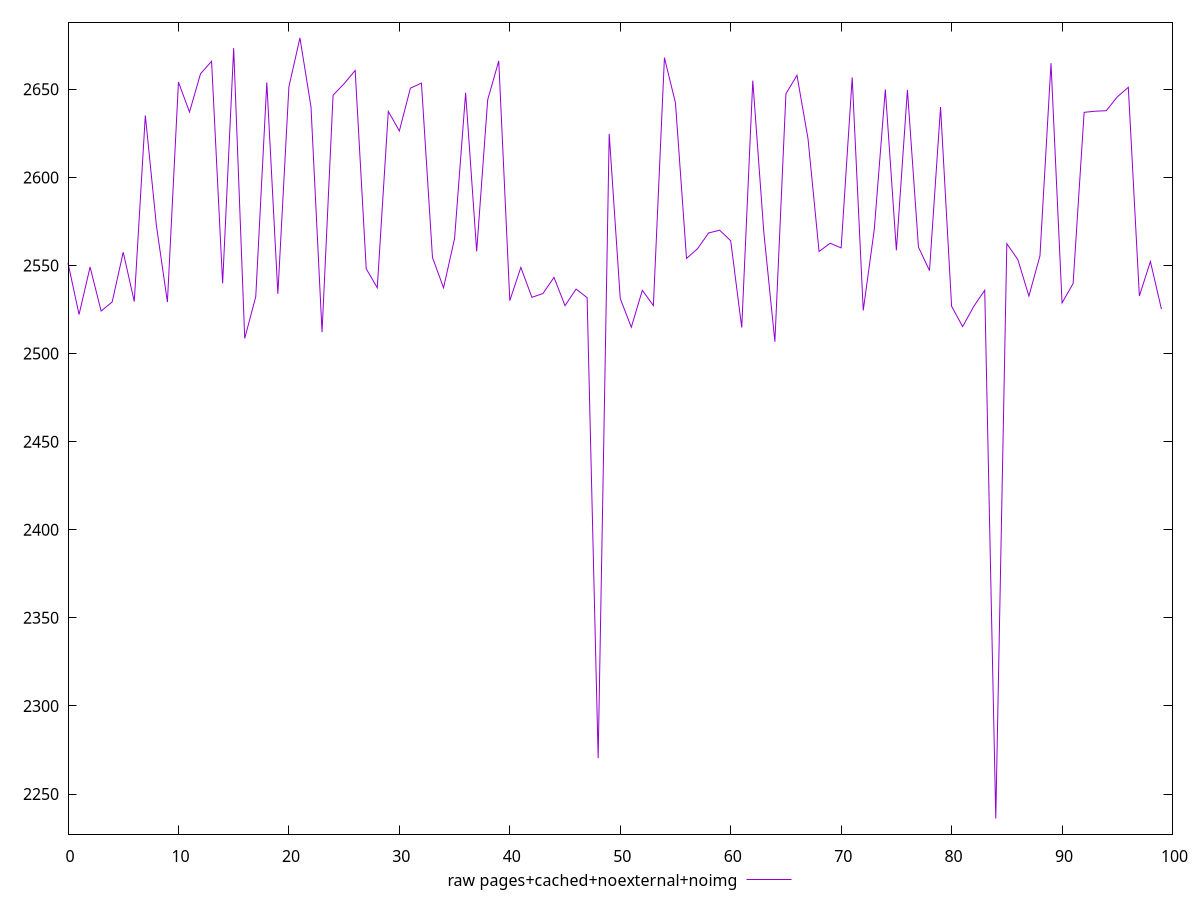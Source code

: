 $_rawPagesCachedNoexternalNoimg <<EOF
2551.397836376839
2522.1717731207636
2549.1258011583486
2524.1512249316893
2529.299903129756
2557.523032757881
2529.52531350769
2635.142924110415
2572.904980471591
2529.218705444173
2654.0683400757107
2637.0864278586646
2658.8206398957013
2665.874629434981
2539.8389940590873
2673.3647518815224
2508.6019802040523
2532.3435386240008
2653.8884933617983
2533.9033917599327
2651.447660225207
2679.1570265867285
2640.029722563077
2512.152364312444
2646.6644021346196
2653.1801419025546
2660.698946069313
2548.143995147862
2537.331800532733
2637.4409691138508
2626.3551875868316
2650.6286248120696
2653.496965099029
2554.5349946732417
2537.3159216412705
2565.306636740021
2647.9695761339094
2557.9984786134023
2644.1090918049454
2666.059005020465
2530.0453256641167
2548.9171466038356
2531.9360475323465
2534.066380065792
2543.2473054799593
2527.192355006419
2536.5844237812544
2531.7471050978984
2270.3406282589985
2624.720165543977
2531.2423000692784
2514.9369820667944
2535.909608391264
2527.2341995709917
2667.956862454538
2642.221182064474
2553.999548482161
2559.518104734124
2568.460803508077
2570.0122486999253
2564.0309664385363
2514.7936425060407
2654.898599135242
2568.746996700798
2506.7349634732773
2647.4440165824035
2657.926078187641
2621.9477451008675
2557.939971724203
2562.607082528276
2559.984395002704
2656.7245603617835
2524.4917758658457
2570.4221496062037
2649.9121971127865
2558.6149898829494
2649.613953550077
2560.4113590008005
2547.089387634212
2639.926078048004
2526.8397829148666
2515.3051685579217
2526.7276881956245
2535.9014093458436
2236.1090309959245
2562.3707610365373
2553.315444552711
2532.6333373916495
2555.456565466935
2664.8337992393167
2528.762091750861
2539.710369915279
2636.911317515446
2637.5666119428743
2637.836229593204
2645.664209884679
2651.1282020540175
2532.6817991068046
2552.2575703310163
2525.203044068081
EOF
set key outside below
set terminal pngcairo
set output "report_00005_2020-11-02T22-26-11.212Z/speed-index/pages+cached+noexternal+noimg//raw.png"
set yrange [2227.2480710841082:2688.017986498545]
plot $_rawPagesCachedNoexternalNoimg title "raw pages+cached+noexternal+noimg" with line ,